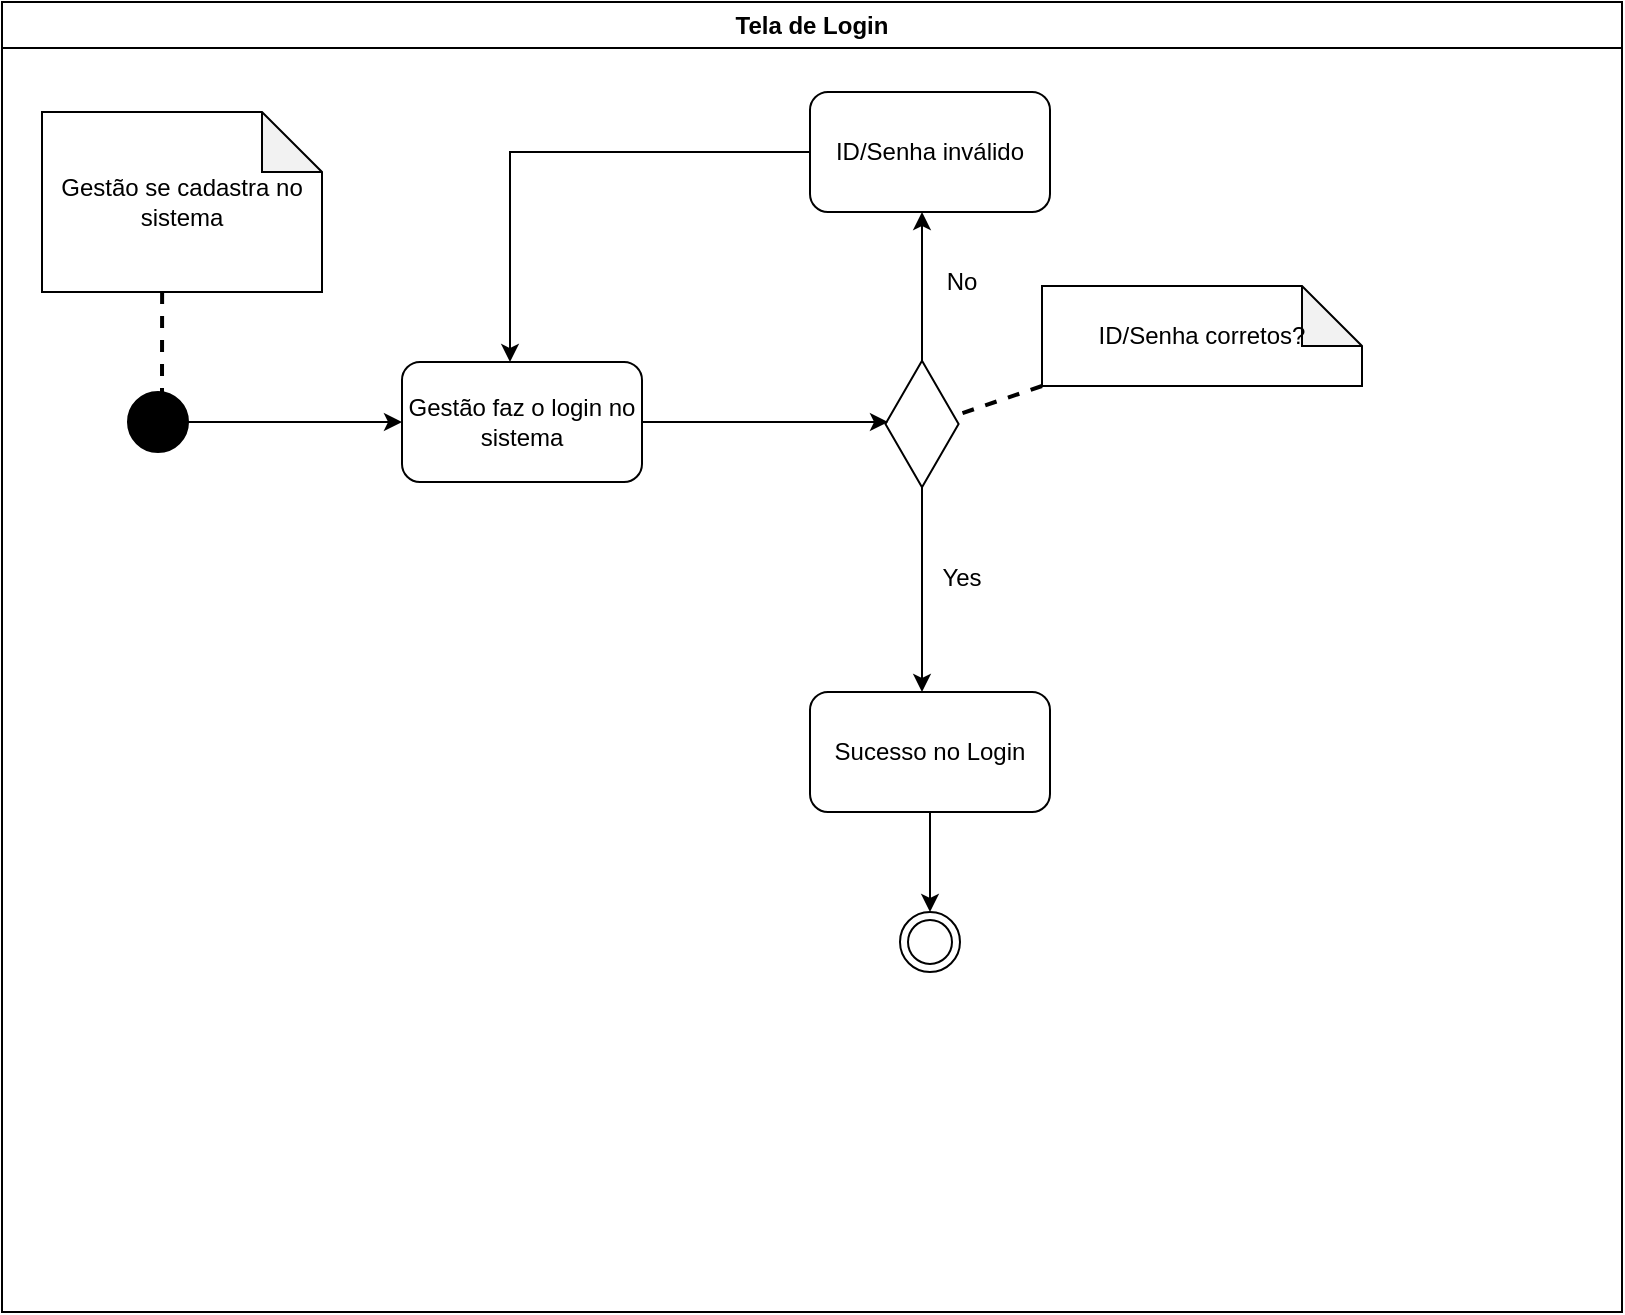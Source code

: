 <mxfile version="26.0.10">
  <diagram name="Página-1" id="XW460qLWGrmpU_IFfLE4">
    <mxGraphModel dx="954" dy="566" grid="1" gridSize="10" guides="1" tooltips="1" connect="1" arrows="1" fold="1" page="1" pageScale="1" pageWidth="827" pageHeight="1169" math="0" shadow="0">
      <root>
        <mxCell id="0" />
        <mxCell id="1" parent="0" />
        <mxCell id="hVgjJ8npdpR42Y5qCug1-1" value="Gestão se cadastra no sistema" style="shape=note;whiteSpace=wrap;html=1;backgroundOutline=1;darkOpacity=0.05;" vertex="1" parent="1">
          <mxGeometry x="30" y="230" width="140" height="90" as="geometry" />
        </mxCell>
        <mxCell id="hVgjJ8npdpR42Y5qCug1-2" value="" style="endArrow=classic;html=1;rounded=0;exitX=0.958;exitY=0.5;exitDx=0;exitDy=0;exitPerimeter=0;" edge="1" parent="1" source="hVgjJ8npdpR42Y5qCug1-12">
          <mxGeometry width="50" height="50" relative="1" as="geometry">
            <mxPoint x="470" y="435" as="sourcePoint" />
            <mxPoint x="470" y="520" as="targetPoint" />
          </mxGeometry>
        </mxCell>
        <mxCell id="hVgjJ8npdpR42Y5qCug1-3" value="" style="endArrow=classic;html=1;rounded=0;exitX=0.5;exitY=0;exitDx=0;exitDy=0;" edge="1" parent="1">
          <mxGeometry width="50" height="50" relative="1" as="geometry">
            <mxPoint x="470" y="355" as="sourcePoint" />
            <mxPoint x="470" y="280" as="targetPoint" />
          </mxGeometry>
        </mxCell>
        <mxCell id="hVgjJ8npdpR42Y5qCug1-4" value="No" style="text;html=1;align=center;verticalAlign=middle;whiteSpace=wrap;rounded=0;" vertex="1" parent="1">
          <mxGeometry x="460" y="300" width="60" height="30" as="geometry" />
        </mxCell>
        <mxCell id="hVgjJ8npdpR42Y5qCug1-5" value="Yes" style="text;html=1;align=center;verticalAlign=middle;whiteSpace=wrap;rounded=0;" vertex="1" parent="1">
          <mxGeometry x="460" y="447.5" width="60" height="30" as="geometry" />
        </mxCell>
        <mxCell id="hVgjJ8npdpR42Y5qCug1-6" value="ID/Senha inválido" style="rounded=1;whiteSpace=wrap;html=1;" vertex="1" parent="1">
          <mxGeometry x="414" y="220" width="120" height="60" as="geometry" />
        </mxCell>
        <mxCell id="hVgjJ8npdpR42Y5qCug1-7" value="Sucesso no Login" style="rounded=1;whiteSpace=wrap;html=1;" vertex="1" parent="1">
          <mxGeometry x="414" y="520" width="120" height="60" as="geometry" />
        </mxCell>
        <mxCell id="hVgjJ8npdpR42Y5qCug1-8" value="" style="endArrow=classic;html=1;rounded=0;exitX=0;exitY=0.5;exitDx=0;exitDy=0;entryX=0.45;entryY=0;entryDx=0;entryDy=0;entryPerimeter=0;" edge="1" parent="1" source="hVgjJ8npdpR42Y5qCug1-6" target="hVgjJ8npdpR42Y5qCug1-13">
          <mxGeometry width="50" height="50" relative="1" as="geometry">
            <mxPoint x="400" y="430" as="sourcePoint" />
            <mxPoint x="270" y="250" as="targetPoint" />
            <Array as="points">
              <mxPoint x="264" y="250" />
            </Array>
          </mxGeometry>
        </mxCell>
        <mxCell id="hVgjJ8npdpR42Y5qCug1-9" value="" style="endArrow=classic;html=1;rounded=0;exitX=0.5;exitY=1;exitDx=0;exitDy=0;entryX=0.5;entryY=0;entryDx=0;entryDy=0;" edge="1" parent="1" source="hVgjJ8npdpR42Y5qCug1-7">
          <mxGeometry width="50" height="50" relative="1" as="geometry">
            <mxPoint x="480" y="458" as="sourcePoint" />
            <mxPoint x="474" y="630" as="targetPoint" />
          </mxGeometry>
        </mxCell>
        <mxCell id="hVgjJ8npdpR42Y5qCug1-10" value="Tela de Login" style="swimlane;whiteSpace=wrap;html=1;" vertex="1" parent="1">
          <mxGeometry x="10" y="175" width="810" height="655" as="geometry" />
        </mxCell>
        <mxCell id="hVgjJ8npdpR42Y5qCug1-11" value="ID/Senha corretos?" style="shape=note;whiteSpace=wrap;html=1;backgroundOutline=1;darkOpacity=0.05;fontSize=12;" vertex="1" parent="hVgjJ8npdpR42Y5qCug1-10">
          <mxGeometry x="520" y="142" width="160" height="50" as="geometry" />
        </mxCell>
        <mxCell id="hVgjJ8npdpR42Y5qCug1-12" value="" style="html=1;whiteSpace=wrap;aspect=fixed;shape=isoRectangle;rotation=90;" vertex="1" parent="hVgjJ8npdpR42Y5qCug1-10">
          <mxGeometry x="428.34" y="192" width="63.34" height="38" as="geometry" />
        </mxCell>
        <mxCell id="hVgjJ8npdpR42Y5qCug1-13" value="Gestão faz o login no sistema" style="rounded=1;whiteSpace=wrap;html=1;" vertex="1" parent="hVgjJ8npdpR42Y5qCug1-10">
          <mxGeometry x="200" y="180" width="120" height="60" as="geometry" />
        </mxCell>
        <mxCell id="hVgjJ8npdpR42Y5qCug1-14" value="" style="ellipse;shape=doubleEllipse;whiteSpace=wrap;html=1;aspect=fixed;fillColor=#000000;" vertex="1" parent="hVgjJ8npdpR42Y5qCug1-10">
          <mxGeometry x="63" y="195" width="30" height="30" as="geometry" />
        </mxCell>
        <mxCell id="hVgjJ8npdpR42Y5qCug1-15" value="" style="endArrow=classic;html=1;rounded=0;exitX=1;exitY=0.5;exitDx=0;exitDy=0;entryX=0;entryY=0.5;entryDx=0;entryDy=0;" edge="1" parent="hVgjJ8npdpR42Y5qCug1-10" source="hVgjJ8npdpR42Y5qCug1-14" target="hVgjJ8npdpR42Y5qCug1-13">
          <mxGeometry width="50" height="50" relative="1" as="geometry">
            <mxPoint x="370" y="455" as="sourcePoint" />
            <mxPoint x="420" y="405" as="targetPoint" />
          </mxGeometry>
        </mxCell>
        <mxCell id="hVgjJ8npdpR42Y5qCug1-16" value="" style="endArrow=classic;html=1;rounded=0;exitX=1;exitY=0.5;exitDx=0;exitDy=0;" edge="1" parent="hVgjJ8npdpR42Y5qCug1-10" source="hVgjJ8npdpR42Y5qCug1-13">
          <mxGeometry width="50" height="50" relative="1" as="geometry">
            <mxPoint x="313" y="210" as="sourcePoint" />
            <mxPoint x="443" y="210" as="targetPoint" />
          </mxGeometry>
        </mxCell>
        <mxCell id="hVgjJ8npdpR42Y5qCug1-17" value="" style="endArrow=none;dashed=1;html=1;strokeWidth=2;rounded=0;exitX=0;exitY=1;exitDx=0;exitDy=0;exitPerimeter=0;entryX=0.437;entryY=0.079;entryDx=0;entryDy=0;entryPerimeter=0;" edge="1" parent="hVgjJ8npdpR42Y5qCug1-10" source="hVgjJ8npdpR42Y5qCug1-11" target="hVgjJ8npdpR42Y5qCug1-12">
          <mxGeometry width="50" height="50" relative="1" as="geometry">
            <mxPoint x="90" y="155" as="sourcePoint" />
            <mxPoint x="90" y="205" as="targetPoint" />
          </mxGeometry>
        </mxCell>
        <mxCell id="hVgjJ8npdpR42Y5qCug1-18" value="" style="ellipse;shape=doubleEllipse;whiteSpace=wrap;html=1;aspect=fixed;" vertex="1" parent="hVgjJ8npdpR42Y5qCug1-10">
          <mxGeometry x="449" y="455" width="30" height="30" as="geometry" />
        </mxCell>
        <mxCell id="hVgjJ8npdpR42Y5qCug1-19" value="" style="endArrow=none;dashed=1;html=1;strokeWidth=2;rounded=0;exitX=0.429;exitY=1;exitDx=0;exitDy=0;exitPerimeter=0;" edge="1" parent="1" source="hVgjJ8npdpR42Y5qCug1-1">
          <mxGeometry width="50" height="50" relative="1" as="geometry">
            <mxPoint x="88" y="330" as="sourcePoint" />
            <mxPoint x="90" y="370" as="targetPoint" />
          </mxGeometry>
        </mxCell>
      </root>
    </mxGraphModel>
  </diagram>
</mxfile>
